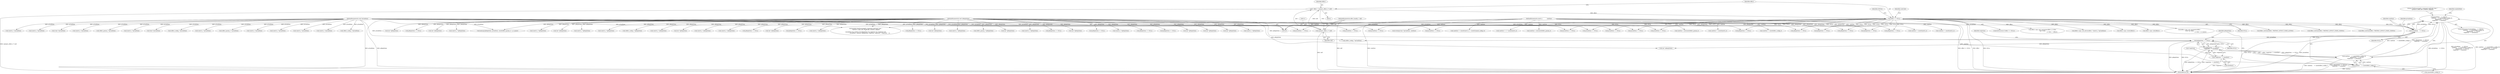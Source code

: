 digraph "0_Android_aeea52da00d210587fb3ed895de3d5f2e0264c88_9@API" {
"1000161" [label="(Call,pCmdData    == NULL||\n                cmdSize     != sizeof(effect_config_t)||\n                pReplyData  == NULL||\n *replySize  != sizeof(int))"];
"1000162" [label="(Call,pCmdData    == NULL)"];
"1000104" [label="(MethodParameterIn,void *pCmdData)"];
"1000117" [label="(Call,effect == NULL)"];
"1000109" [label="(Call,* effect = (preproc_effect_t *) self)"];
"1000111" [label="(Call,(preproc_effect_t *) self)"];
"1000101" [label="(MethodParameterIn,effect_handle_t  self)"];
"1000165" [label="(Call,cmdSize     != sizeof(effect_config_t)||\n                pReplyData  == NULL||\n *replySize  != sizeof(int))"];
"1000166" [label="(Call,cmdSize     != sizeof(effect_config_t))"];
"1000103" [label="(MethodParameterIn,uint32_t            cmdSize)"];
"1000170" [label="(Call,pReplyData  == NULL||\n *replySize  != sizeof(int))"];
"1000171" [label="(Call,pReplyData  == NULL)"];
"1000106" [label="(MethodParameterIn,void *pReplyData)"];
"1000174" [label="(Call,*replySize  != sizeof(int))"];
"1000163" [label="(Identifier,pCmdData)"];
"1000116" [label="(ControlStructure,if (effect == NULL))"];
"1000478" [label="(Call,pReplyData == NULL)"];
"1000393" [label="(Call,(effect_param_t *)pCmdData)"];
"1000161" [label="(Call,pCmdData    == NULL||\n                cmdSize     != sizeof(effect_config_t)||\n                pReplyData  == NULL||\n *replySize  != sizeof(int))"];
"1000915" [label="(Call,(uint32_t *)pCmdData)"];
"1000303" [label="(Call,(int *)pReplyData)"];
"1000176" [label="(Identifier,replySize)"];
"1000107" [label="(Block,)"];
"1000125" [label="(Identifier,cmdCode)"];
"1000656" [label="(Call,(bool *)pCmdData)"];
"1000437" [label="(Call,effect->ops->get_parameter(effect, p->data,\n &p->vsize,\n                                                       p->data + voffset))"];
"1000165" [label="(Call,cmdSize     != sizeof(effect_config_t)||\n                pReplyData  == NULL||\n *replySize  != sizeof(int))"];
"1000899" [label="(Call,(uint32_t *)pReplyData)"];
"1000750" [label="(Call,strndup((char *)pCmdData, cmdSize))"];
"1000407" [label="(Call,(effect_param_t *)pReplyData)"];
"1000795" [label="(Call,pReplyData == NULL)"];
"1000471" [label="(Call,cmdSize < (int)sizeof(effect_param_t))"];
"1000396" [label="(Call,memcpy(pReplyData, pCmdData, sizeof(effect_param_t) + p->psize))"];
"1000282" [label="(Call,cmdSize != sizeof(effect_config_t))"];
"1000278" [label="(Call,pCmdData == NULL)"];
"1000614" [label="(Call,effect->ops->set_device(effect, *(uint32_t *)pCmdData))"];
"1000172" [label="(Identifier,pReplyData)"];
"1000344" [label="(Call,(effect_config_t *)pCmdData)"];
"1001134" [label="(Call,pCmdData == NULL)"];
"1001224" [label="(Call,(uint32_t *)pCmdData)"];
"1000101" [label="(MethodParameterIn,effect_handle_t  self)"];
"1000212" [label="(Call,(effect_config_t *)pCmdData)"];
"1000356" [label="(Call,effect->ops->reset(effect))"];
"1000495" [label="(Call,(effect_param_t *) pCmdData)"];
"1000228" [label="(Call,(int *)pReplyData)"];
"1000594" [label="(Call,pCmdData == NULL)"];
"1000118" [label="(Identifier,effect)"];
"1000123" [label="(Identifier,EINVAL)"];
"1001104" [label="(Call,(uint32_t *)pReplyData)"];
"1000166" [label="(Call,cmdSize     != sizeof(effect_config_t))"];
"1000374" [label="(Call,pReplyData == NULL)"];
"1000104" [label="(MethodParameterIn,void *pCmdData)"];
"1000243" [label="(Call,(int *)pReplyData)"];
"1000863" [label="(Call,pReplyData == NULL)"];
"1000177" [label="(Call,sizeof(int))"];
"1001138" [label="(Call,cmdSize != (sizeof(uint32_t) + sizeof(channel_config_t)))"];
"1000170" [label="(Call,pReplyData  == NULL||\n *replySize  != sizeof(int))"];
"1000541" [label="(Call,pReplyData == NULL)"];
"1000367" [label="(Call,cmdSize < (int)sizeof(effect_param_t))"];
"1000968" [label="(Call,(uint32_t *)pReplyData)"];
"1000167" [label="(Identifier,cmdSize)"];
"1000714" [label="(Call,pCmdData == NULL)"];
"1000205" [label="(Call,(int *)pReplyData)"];
"1001039" [label="(Call,pReplyData == NULL)"];
"1000174" [label="(Call,*replySize  != sizeof(int))"];
"1000617" [label="(Call,(uint32_t *)pCmdData)"];
"1000149" [label="(Call,effect->ops->init(effect))"];
"1000363" [label="(Call,pCmdData == NULL)"];
"1000523" [label="(Call,effect->ops->set_parameter(effect,\n (void *)p->data,\n                                                                p->data + p->psize))"];
"1001295" [label="(MethodReturn,int)"];
"1000164" [label="(Identifier,NULL)"];
"1001064" [label="(Call,(uint32_t *)pCmdData)"];
"1000597" [label="(Call,cmdSize != sizeof(uint32_t))"];
"1000287" [label="(Call,pReplyData == NULL)"];
"1000557" [label="(Call,(int *)pReplyData)"];
"1000117" [label="(Call,effect == NULL)"];
"1000160" [label="(ControlStructure,if (pCmdData    == NULL||\n                cmdSize     != sizeof(effect_config_t)||\n                pReplyData  == NULL||\n *replySize  != sizeof(int)))"];
"1000119" [label="(Identifier,NULL)"];
"1001159" [label="(Call,ALOGE(\"PreProcessingFx_Command cmdCode Case: \"\n \"EFFECT_CMD_SET_FEATURE_CONFIG: ERROR\n\"\n \"pCmdData %p cmdSize %d pReplyData %p replySize %p *replySize %d\",\n                        pCmdData, cmdSize, pReplyData, replySize, replySize ? *replySize : -1))"];
"1000520" [label="(Call,(int *)pReplyData)"];
"1000103" [label="(MethodParameterIn,uint32_t            cmdSize)"];
"1000111" [label="(Call,(preproc_effect_t *) self)"];
"1000187" [label="(Identifier,enabledMsk)"];
"1000852" [label="(Call,pCmdData == NULL)"];
"1001030" [label="(Call,pCmdData == NULL)"];
"1000786" [label="(Call,(int *)pReplyData)"];
"1000130" [label="(Call,pReplyData == NULL)"];
"1000628" [label="(Call,pCmdData == NULL)"];
"1000109" [label="(Call,* effect = (preproc_effect_t *) self)"];
"1000168" [label="(Call,sizeof(effect_config_t))"];
"1001202" [label="(Call,(uint32_t *)pCmdData)"];
"1000181" [label="(Literal,\"PreProcessingFx_Command cmdCode Case: \"\n \"EFFECT_CMD_SET_CONFIG: ERROR\")"];
"1001075" [label="(Call,(uint32_t *)pReplyData)"];
"1001259" [label="(Call,(uint32_t *)pCmdData)"];
"1000583" [label="(Call,(int *)pReplyData)"];
"1000567" [label="(Call,pReplyData == NULL)"];
"1000310" [label="(Call,(effect_config_t *)pCmdData)"];
"1000110" [label="(Identifier,effect)"];
"1001146" [label="(Call,pReplyData == NULL)"];
"1000467" [label="(Call,pCmdData == NULL)"];
"1000560" [label="(Call,Effect_SetState(effect, PREPROC_EFFECT_STATE_ACTIVE))"];
"1000153" [label="(Call,(int *)pReplyData)"];
"1001002" [label="(Call,(uint32_t *)pReplyData)"];
"1000253" [label="(Call,pReplyData == NULL)"];
"1000586" [label="(Call,Effect_SetState(effect, PREPROC_EFFECT_STATE_CONFIG))"];
"1001009" [label="(Call,(uint32_t *)pReplyData)"];
"1000883" [label="(Call,(uint32_t *)pCmdData)"];
"1000246" [label="(Call,Effect_SetState(effect, PREPROC_EFFECT_STATE_CONFIG))"];
"1001183" [label="(Call,(uint32_t *)pCmdData)"];
"1000705" [label="(Call,(int *)pReplyData)"];
"1000326" [label="(Call,pReplyData == NULL)"];
"1001034" [label="(Call,cmdSize != sizeof(uint32_t))"];
"1000980" [label="(Call,(uint32_t *)pReplyData)"];
"1000175" [label="(Call,*replySize)"];
"1000162" [label="(Call,pCmdData    == NULL)"];
"1001272" [label="(Call,(uint32_t *)pReplyData)"];
"1000271" [label="(Call,(effect_config_t *)pReplyData)"];
"1001194" [label="(Call,(uint32_t *)pReplyData)"];
"1000751" [label="(Call,(char *)pCmdData)"];
"1000836" [label="(Call,(int *)pReplyData)"];
"1001090" [label="(Call,(uint32_t *)pReplyData)"];
"1001253" [label="(Call,(uint32_t *)pCmdData)"];
"1000943" [label="(Call,(uint32_t *)pReplyData)"];
"1000632" [label="(Call,cmdSize != sizeof(uint32_t))"];
"1000113" [label="(Identifier,self)"];
"1000173" [label="(Identifier,NULL)"];
"1000637" [label="(Call,pReplyData == NULL)"];
"1000316" [label="(Call,(int *)pReplyData)"];
"1000718" [label="(Call,pReplyData == NULL)"];
"1000106" [label="(MethodParameterIn,void *pReplyData)"];
"1000171" [label="(Call,pReplyData  == NULL)"];
"1001244" [label="(Call,(uint32_t *)pReplyData)"];
"1000856" [label="(Call,cmdSize != 2 * sizeof(uint32_t))"];
"1000161" -> "1000160"  [label="AST: "];
"1000161" -> "1000162"  [label="CFG: "];
"1000161" -> "1000165"  [label="CFG: "];
"1000162" -> "1000161"  [label="AST: "];
"1000165" -> "1000161"  [label="AST: "];
"1000181" -> "1000161"  [label="CFG: "];
"1000187" -> "1000161"  [label="CFG: "];
"1000161" -> "1001295"  [label="DDG: pCmdData    == NULL"];
"1000161" -> "1001295"  [label="DDG: pCmdData    == NULL||\n                cmdSize     != sizeof(effect_config_t)||\n                pReplyData  == NULL||\n *replySize  != sizeof(int)"];
"1000161" -> "1001295"  [label="DDG: cmdSize     != sizeof(effect_config_t)||\n                pReplyData  == NULL||\n *replySize  != sizeof(int)"];
"1000162" -> "1000161"  [label="DDG: pCmdData"];
"1000162" -> "1000161"  [label="DDG: NULL"];
"1000165" -> "1000161"  [label="DDG: cmdSize     != sizeof(effect_config_t)"];
"1000165" -> "1000161"  [label="DDG: pReplyData  == NULL||\n *replySize  != sizeof(int)"];
"1000162" -> "1000164"  [label="CFG: "];
"1000163" -> "1000162"  [label="AST: "];
"1000164" -> "1000162"  [label="AST: "];
"1000167" -> "1000162"  [label="CFG: "];
"1000162" -> "1001295"  [label="DDG: NULL"];
"1000162" -> "1001295"  [label="DDG: pCmdData"];
"1000104" -> "1000162"  [label="DDG: pCmdData"];
"1000117" -> "1000162"  [label="DDG: NULL"];
"1000162" -> "1000171"  [label="DDG: NULL"];
"1000162" -> "1000212"  [label="DDG: pCmdData"];
"1000104" -> "1000100"  [label="AST: "];
"1000104" -> "1001295"  [label="DDG: pCmdData"];
"1000104" -> "1000212"  [label="DDG: pCmdData"];
"1000104" -> "1000278"  [label="DDG: pCmdData"];
"1000104" -> "1000310"  [label="DDG: pCmdData"];
"1000104" -> "1000344"  [label="DDG: pCmdData"];
"1000104" -> "1000363"  [label="DDG: pCmdData"];
"1000104" -> "1000393"  [label="DDG: pCmdData"];
"1000104" -> "1000396"  [label="DDG: pCmdData"];
"1000104" -> "1000467"  [label="DDG: pCmdData"];
"1000104" -> "1000495"  [label="DDG: pCmdData"];
"1000104" -> "1000594"  [label="DDG: pCmdData"];
"1000104" -> "1000617"  [label="DDG: pCmdData"];
"1000104" -> "1000628"  [label="DDG: pCmdData"];
"1000104" -> "1000656"  [label="DDG: pCmdData"];
"1000104" -> "1000714"  [label="DDG: pCmdData"];
"1000104" -> "1000751"  [label="DDG: pCmdData"];
"1000104" -> "1000852"  [label="DDG: pCmdData"];
"1000104" -> "1000883"  [label="DDG: pCmdData"];
"1000104" -> "1000915"  [label="DDG: pCmdData"];
"1000104" -> "1001030"  [label="DDG: pCmdData"];
"1000104" -> "1001064"  [label="DDG: pCmdData"];
"1000104" -> "1001134"  [label="DDG: pCmdData"];
"1000104" -> "1001159"  [label="DDG: pCmdData"];
"1000104" -> "1001183"  [label="DDG: pCmdData"];
"1000104" -> "1001202"  [label="DDG: pCmdData"];
"1000104" -> "1001224"  [label="DDG: pCmdData"];
"1000104" -> "1001253"  [label="DDG: pCmdData"];
"1000104" -> "1001259"  [label="DDG: pCmdData"];
"1000117" -> "1000116"  [label="AST: "];
"1000117" -> "1000119"  [label="CFG: "];
"1000118" -> "1000117"  [label="AST: "];
"1000119" -> "1000117"  [label="AST: "];
"1000123" -> "1000117"  [label="CFG: "];
"1000125" -> "1000117"  [label="CFG: "];
"1000117" -> "1001295"  [label="DDG: effect == NULL"];
"1000117" -> "1001295"  [label="DDG: effect"];
"1000117" -> "1001295"  [label="DDG: NULL"];
"1000109" -> "1000117"  [label="DDG: effect"];
"1000117" -> "1000130"  [label="DDG: NULL"];
"1000117" -> "1000149"  [label="DDG: effect"];
"1000117" -> "1000246"  [label="DDG: effect"];
"1000117" -> "1000253"  [label="DDG: NULL"];
"1000117" -> "1000278"  [label="DDG: NULL"];
"1000117" -> "1000326"  [label="DDG: NULL"];
"1000117" -> "1000356"  [label="DDG: effect"];
"1000117" -> "1000363"  [label="DDG: NULL"];
"1000117" -> "1000437"  [label="DDG: effect"];
"1000117" -> "1000467"  [label="DDG: NULL"];
"1000117" -> "1000523"  [label="DDG: effect"];
"1000117" -> "1000541"  [label="DDG: NULL"];
"1000117" -> "1000560"  [label="DDG: effect"];
"1000117" -> "1000567"  [label="DDG: NULL"];
"1000117" -> "1000586"  [label="DDG: effect"];
"1000117" -> "1000594"  [label="DDG: NULL"];
"1000117" -> "1000614"  [label="DDG: effect"];
"1000117" -> "1000628"  [label="DDG: NULL"];
"1000117" -> "1000714"  [label="DDG: NULL"];
"1000117" -> "1000795"  [label="DDG: NULL"];
"1000117" -> "1000852"  [label="DDG: NULL"];
"1000117" -> "1001030"  [label="DDG: NULL"];
"1000117" -> "1001134"  [label="DDG: NULL"];
"1000109" -> "1000107"  [label="AST: "];
"1000109" -> "1000111"  [label="CFG: "];
"1000110" -> "1000109"  [label="AST: "];
"1000111" -> "1000109"  [label="AST: "];
"1000118" -> "1000109"  [label="CFG: "];
"1000109" -> "1001295"  [label="DDG: (preproc_effect_t *) self"];
"1000111" -> "1000109"  [label="DDG: self"];
"1000111" -> "1000113"  [label="CFG: "];
"1000112" -> "1000111"  [label="AST: "];
"1000113" -> "1000111"  [label="AST: "];
"1000111" -> "1001295"  [label="DDG: self"];
"1000101" -> "1000111"  [label="DDG: self"];
"1000101" -> "1000100"  [label="AST: "];
"1000101" -> "1001295"  [label="DDG: self"];
"1000165" -> "1000166"  [label="CFG: "];
"1000165" -> "1000170"  [label="CFG: "];
"1000166" -> "1000165"  [label="AST: "];
"1000170" -> "1000165"  [label="AST: "];
"1000165" -> "1001295"  [label="DDG: cmdSize     != sizeof(effect_config_t)"];
"1000165" -> "1001295"  [label="DDG: pReplyData  == NULL||\n *replySize  != sizeof(int)"];
"1000166" -> "1000165"  [label="DDG: cmdSize"];
"1000170" -> "1000165"  [label="DDG: pReplyData  == NULL"];
"1000170" -> "1000165"  [label="DDG: *replySize  != sizeof(int)"];
"1000166" -> "1000168"  [label="CFG: "];
"1000167" -> "1000166"  [label="AST: "];
"1000168" -> "1000166"  [label="AST: "];
"1000172" -> "1000166"  [label="CFG: "];
"1000166" -> "1001295"  [label="DDG: cmdSize"];
"1000103" -> "1000166"  [label="DDG: cmdSize"];
"1000103" -> "1000100"  [label="AST: "];
"1000103" -> "1001295"  [label="DDG: cmdSize"];
"1000103" -> "1000282"  [label="DDG: cmdSize"];
"1000103" -> "1000367"  [label="DDG: cmdSize"];
"1000103" -> "1000471"  [label="DDG: cmdSize"];
"1000103" -> "1000597"  [label="DDG: cmdSize"];
"1000103" -> "1000632"  [label="DDG: cmdSize"];
"1000103" -> "1000750"  [label="DDG: cmdSize"];
"1000103" -> "1000856"  [label="DDG: cmdSize"];
"1000103" -> "1001034"  [label="DDG: cmdSize"];
"1000103" -> "1001138"  [label="DDG: cmdSize"];
"1000103" -> "1001159"  [label="DDG: cmdSize"];
"1000170" -> "1000171"  [label="CFG: "];
"1000170" -> "1000174"  [label="CFG: "];
"1000171" -> "1000170"  [label="AST: "];
"1000174" -> "1000170"  [label="AST: "];
"1000170" -> "1001295"  [label="DDG: pReplyData  == NULL"];
"1000170" -> "1001295"  [label="DDG: *replySize  != sizeof(int)"];
"1000171" -> "1000170"  [label="DDG: pReplyData"];
"1000171" -> "1000170"  [label="DDG: NULL"];
"1000174" -> "1000170"  [label="DDG: *replySize"];
"1000171" -> "1000173"  [label="CFG: "];
"1000172" -> "1000171"  [label="AST: "];
"1000173" -> "1000171"  [label="AST: "];
"1000176" -> "1000171"  [label="CFG: "];
"1000171" -> "1001295"  [label="DDG: pReplyData"];
"1000171" -> "1001295"  [label="DDG: NULL"];
"1000106" -> "1000171"  [label="DDG: pReplyData"];
"1000171" -> "1000205"  [label="DDG: pReplyData"];
"1000106" -> "1000100"  [label="AST: "];
"1000106" -> "1001295"  [label="DDG: pReplyData"];
"1000106" -> "1000130"  [label="DDG: pReplyData"];
"1000106" -> "1000153"  [label="DDG: pReplyData"];
"1000106" -> "1000205"  [label="DDG: pReplyData"];
"1000106" -> "1000228"  [label="DDG: pReplyData"];
"1000106" -> "1000243"  [label="DDG: pReplyData"];
"1000106" -> "1000253"  [label="DDG: pReplyData"];
"1000106" -> "1000271"  [label="DDG: pReplyData"];
"1000106" -> "1000287"  [label="DDG: pReplyData"];
"1000106" -> "1000303"  [label="DDG: pReplyData"];
"1000106" -> "1000316"  [label="DDG: pReplyData"];
"1000106" -> "1000326"  [label="DDG: pReplyData"];
"1000106" -> "1000374"  [label="DDG: pReplyData"];
"1000106" -> "1000396"  [label="DDG: pReplyData"];
"1000106" -> "1000407"  [label="DDG: pReplyData"];
"1000106" -> "1000478"  [label="DDG: pReplyData"];
"1000106" -> "1000520"  [label="DDG: pReplyData"];
"1000106" -> "1000541"  [label="DDG: pReplyData"];
"1000106" -> "1000557"  [label="DDG: pReplyData"];
"1000106" -> "1000567"  [label="DDG: pReplyData"];
"1000106" -> "1000583"  [label="DDG: pReplyData"];
"1000106" -> "1000637"  [label="DDG: pReplyData"];
"1000106" -> "1000705"  [label="DDG: pReplyData"];
"1000106" -> "1000718"  [label="DDG: pReplyData"];
"1000106" -> "1000786"  [label="DDG: pReplyData"];
"1000106" -> "1000795"  [label="DDG: pReplyData"];
"1000106" -> "1000836"  [label="DDG: pReplyData"];
"1000106" -> "1000863"  [label="DDG: pReplyData"];
"1000106" -> "1000899"  [label="DDG: pReplyData"];
"1000106" -> "1000943"  [label="DDG: pReplyData"];
"1000106" -> "1000968"  [label="DDG: pReplyData"];
"1000106" -> "1000980"  [label="DDG: pReplyData"];
"1000106" -> "1001002"  [label="DDG: pReplyData"];
"1000106" -> "1001009"  [label="DDG: pReplyData"];
"1000106" -> "1001039"  [label="DDG: pReplyData"];
"1000106" -> "1001075"  [label="DDG: pReplyData"];
"1000106" -> "1001090"  [label="DDG: pReplyData"];
"1000106" -> "1001104"  [label="DDG: pReplyData"];
"1000106" -> "1001146"  [label="DDG: pReplyData"];
"1000106" -> "1001159"  [label="DDG: pReplyData"];
"1000106" -> "1001194"  [label="DDG: pReplyData"];
"1000106" -> "1001244"  [label="DDG: pReplyData"];
"1000106" -> "1001272"  [label="DDG: pReplyData"];
"1000174" -> "1000177"  [label="CFG: "];
"1000175" -> "1000174"  [label="AST: "];
"1000177" -> "1000174"  [label="AST: "];
"1000174" -> "1001295"  [label="DDG: *replySize"];
}
